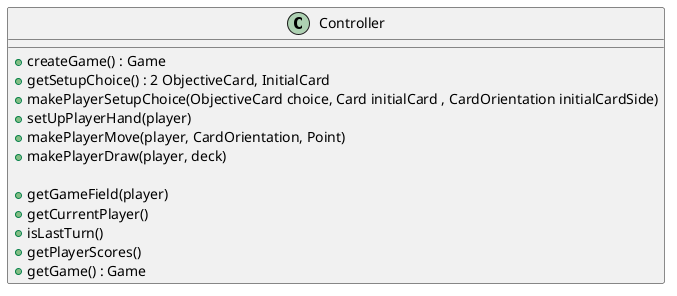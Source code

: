 @startuml
class Controller {
    + createGame() : Game
    + getSetupChoice() : 2 ObjectiveCard, InitialCard
    + makePlayerSetupChoice(ObjectiveCard choice, Card initialCard , CardOrientation initialCardSide)
    + setUpPlayerHand(player)
    + makePlayerMove(player, CardOrientation, Point)
    + makePlayerDraw(player, deck)

    + getGameField(player)
    + getCurrentPlayer()
    + isLastTurn()
    + getPlayerScores()
    + getGame() : Game
}
@enduml

